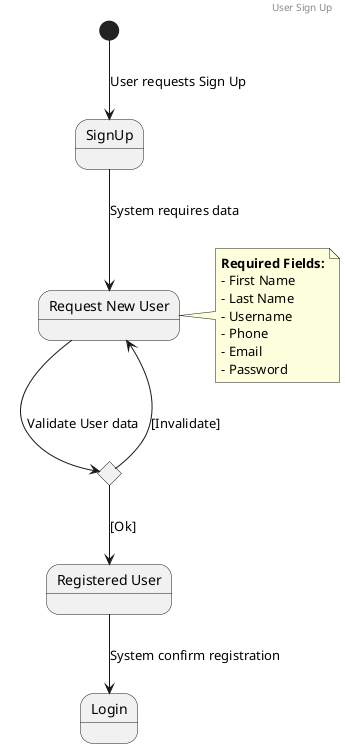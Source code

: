 @startuml

header User Sign Up

state "Request New User" as s1
state "Decision" as Decision <<choice>>
state "Registered User" as s4
state "Login" as s5

[*] --> SignUp : User requests Sign Up

SignUp -down-> s1 : System requires data

note right of s1
<b>Required Fields:</b>
- First Name
- Last Name
- Username
- Phone
- Email
- Password
end note

s1 -down->  Decision : Validate User data

Decision -right-> s1 : [Invalidate]
Decision -down-> s4 : [Ok]
s4 -down-> s5 : System confirm registration

@enduml